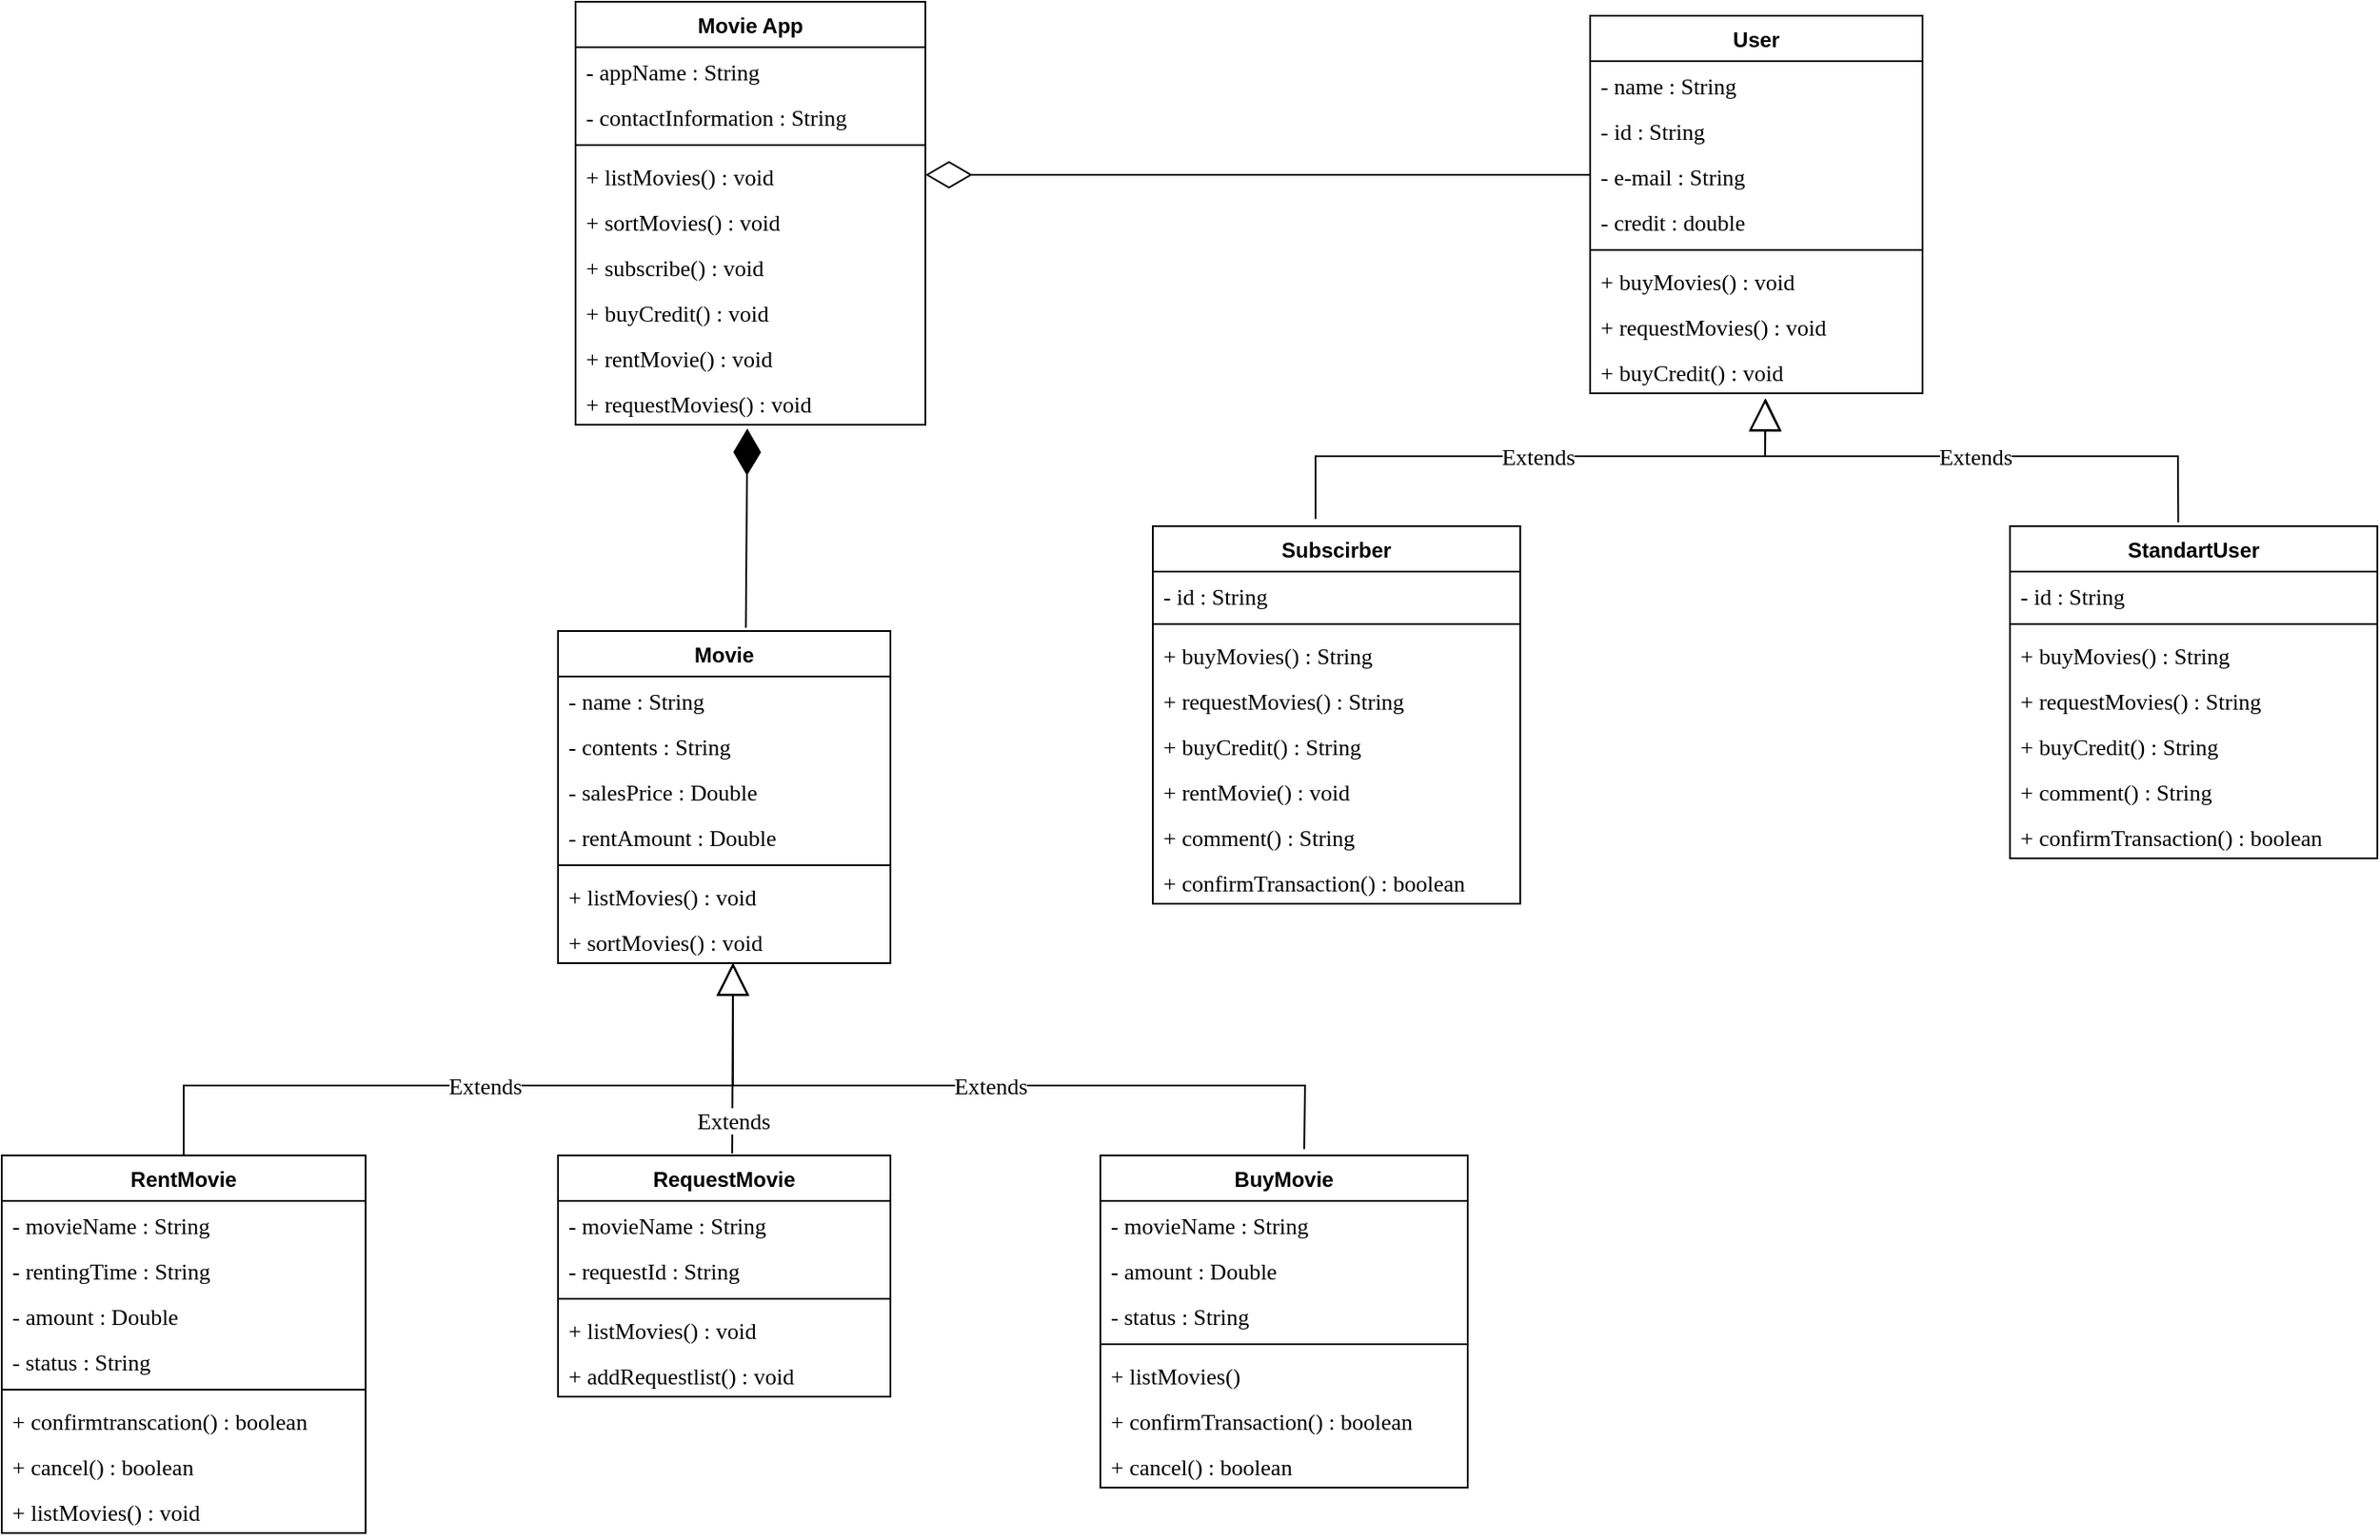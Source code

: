 <mxfile version="20.8.20" type="device"><diagram name="Sayfa -1" id="2Qghn_dvYLebTlWUlo5S"><mxGraphModel dx="2973" dy="2048" grid="1" gridSize="10" guides="1" tooltips="1" connect="1" arrows="1" fold="1" page="1" pageScale="1" pageWidth="827" pageHeight="1169" math="0" shadow="0"><root><mxCell id="0"/><mxCell id="1" parent="0"/><mxCell id="gID83_IuSNXUBSaBRHC1-1" value="Movie App" style="swimlane;fontStyle=1;align=center;verticalAlign=top;childLayout=stackLayout;horizontal=1;startSize=26;horizontalStack=0;resizeParent=1;resizeParentMax=0;resizeLast=0;collapsible=1;marginBottom=0;" vertex="1" parent="1"><mxGeometry x="-180" y="-700" width="200" height="242" as="geometry"/></mxCell><mxCell id="gID83_IuSNXUBSaBRHC1-2" value="- appName : String" style="text;strokeColor=none;fillColor=none;align=left;verticalAlign=top;spacingLeft=4;spacingRight=4;overflow=hidden;rotatable=0;points=[[0,0.5],[1,0.5]];portConstraint=eastwest;fontFamily=Comic Sans MS;fontSize=13;" vertex="1" parent="gID83_IuSNXUBSaBRHC1-1"><mxGeometry y="26" width="200" height="26" as="geometry"/></mxCell><mxCell id="gID83_IuSNXUBSaBRHC1-5" value="- contactInformation : String" style="text;strokeColor=none;fillColor=none;align=left;verticalAlign=top;spacingLeft=4;spacingRight=4;overflow=hidden;rotatable=0;points=[[0,0.5],[1,0.5]];portConstraint=eastwest;fontFamily=Comic Sans MS;fontSize=13;" vertex="1" parent="gID83_IuSNXUBSaBRHC1-1"><mxGeometry y="52" width="200" height="26" as="geometry"/></mxCell><mxCell id="gID83_IuSNXUBSaBRHC1-3" value="" style="line;strokeWidth=1;fillColor=none;align=left;verticalAlign=middle;spacingTop=-1;spacingLeft=3;spacingRight=3;rotatable=0;labelPosition=right;points=[];portConstraint=eastwest;strokeColor=inherit;" vertex="1" parent="gID83_IuSNXUBSaBRHC1-1"><mxGeometry y="78" width="200" height="8" as="geometry"/></mxCell><mxCell id="gID83_IuSNXUBSaBRHC1-6" value="+ listMovies() : void" style="text;strokeColor=none;fillColor=none;align=left;verticalAlign=top;spacingLeft=4;spacingRight=4;overflow=hidden;rotatable=0;points=[[0,0.5],[1,0.5]];portConstraint=eastwest;fontFamily=Comic Sans MS;fontSize=13;" vertex="1" parent="gID83_IuSNXUBSaBRHC1-1"><mxGeometry y="86" width="200" height="26" as="geometry"/></mxCell><mxCell id="gID83_IuSNXUBSaBRHC1-4" value="+ sortMovies() : void" style="text;strokeColor=none;fillColor=none;align=left;verticalAlign=top;spacingLeft=4;spacingRight=4;overflow=hidden;rotatable=0;points=[[0,0.5],[1,0.5]];portConstraint=eastwest;fontFamily=Comic Sans MS;fontSize=13;" vertex="1" parent="gID83_IuSNXUBSaBRHC1-1"><mxGeometry y="112" width="200" height="26" as="geometry"/></mxCell><mxCell id="gID83_IuSNXUBSaBRHC1-17" value="+ subscribe() : void" style="text;strokeColor=none;fillColor=none;align=left;verticalAlign=top;spacingLeft=4;spacingRight=4;overflow=hidden;rotatable=0;points=[[0,0.5],[1,0.5]];portConstraint=eastwest;fontFamily=Comic Sans MS;fontSize=13;" vertex="1" parent="gID83_IuSNXUBSaBRHC1-1"><mxGeometry y="138" width="200" height="26" as="geometry"/></mxCell><mxCell id="gID83_IuSNXUBSaBRHC1-7" value="+ buyCredit() : void" style="text;strokeColor=none;fillColor=none;align=left;verticalAlign=top;spacingLeft=4;spacingRight=4;overflow=hidden;rotatable=0;points=[[0,0.5],[1,0.5]];portConstraint=eastwest;fontFamily=Comic Sans MS;fontSize=13;" vertex="1" parent="gID83_IuSNXUBSaBRHC1-1"><mxGeometry y="164" width="200" height="26" as="geometry"/></mxCell><mxCell id="gID83_IuSNXUBSaBRHC1-19" value="+ rentMovie() : void" style="text;strokeColor=none;fillColor=none;align=left;verticalAlign=top;spacingLeft=4;spacingRight=4;overflow=hidden;rotatable=0;points=[[0,0.5],[1,0.5]];portConstraint=eastwest;fontFamily=Comic Sans MS;fontSize=13;" vertex="1" parent="gID83_IuSNXUBSaBRHC1-1"><mxGeometry y="190" width="200" height="26" as="geometry"/></mxCell><mxCell id="gID83_IuSNXUBSaBRHC1-18" value="+ requestMovies() : void" style="text;strokeColor=none;fillColor=none;align=left;verticalAlign=top;spacingLeft=4;spacingRight=4;overflow=hidden;rotatable=0;points=[[0,0.5],[1,0.5]];portConstraint=eastwest;fontFamily=Comic Sans MS;fontSize=13;" vertex="1" parent="gID83_IuSNXUBSaBRHC1-1"><mxGeometry y="216" width="200" height="26" as="geometry"/></mxCell><mxCell id="gID83_IuSNXUBSaBRHC1-8" value="Movie" style="swimlane;fontStyle=1;align=center;verticalAlign=top;childLayout=stackLayout;horizontal=1;startSize=26;horizontalStack=0;resizeParent=1;resizeParentMax=0;resizeLast=0;collapsible=1;marginBottom=0;" vertex="1" parent="1"><mxGeometry x="-190" y="-340" width="190" height="190" as="geometry"/></mxCell><mxCell id="gID83_IuSNXUBSaBRHC1-9" value="- name : String" style="text;strokeColor=none;fillColor=none;align=left;verticalAlign=top;spacingLeft=4;spacingRight=4;overflow=hidden;rotatable=0;points=[[0,0.5],[1,0.5]];portConstraint=eastwest;fontFamily=Comic Sans MS;fontSize=13;" vertex="1" parent="gID83_IuSNXUBSaBRHC1-8"><mxGeometry y="26" width="190" height="26" as="geometry"/></mxCell><mxCell id="gID83_IuSNXUBSaBRHC1-10" value="- contents : String" style="text;strokeColor=none;fillColor=none;align=left;verticalAlign=top;spacingLeft=4;spacingRight=4;overflow=hidden;rotatable=0;points=[[0,0.5],[1,0.5]];portConstraint=eastwest;fontFamily=Comic Sans MS;fontSize=13;" vertex="1" parent="gID83_IuSNXUBSaBRHC1-8"><mxGeometry y="52" width="190" height="26" as="geometry"/></mxCell><mxCell id="gID83_IuSNXUBSaBRHC1-15" value="- salesPrice : Double" style="text;strokeColor=none;fillColor=none;align=left;verticalAlign=top;spacingLeft=4;spacingRight=4;overflow=hidden;rotatable=0;points=[[0,0.5],[1,0.5]];portConstraint=eastwest;fontFamily=Comic Sans MS;fontSize=13;" vertex="1" parent="gID83_IuSNXUBSaBRHC1-8"><mxGeometry y="78" width="190" height="26" as="geometry"/></mxCell><mxCell id="gID83_IuSNXUBSaBRHC1-16" value="- rentAmount : Double" style="text;strokeColor=none;fillColor=none;align=left;verticalAlign=top;spacingLeft=4;spacingRight=4;overflow=hidden;rotatable=0;points=[[0,0.5],[1,0.5]];portConstraint=eastwest;fontFamily=Comic Sans MS;fontSize=13;" vertex="1" parent="gID83_IuSNXUBSaBRHC1-8"><mxGeometry y="104" width="190" height="26" as="geometry"/></mxCell><mxCell id="gID83_IuSNXUBSaBRHC1-11" value="" style="line;strokeWidth=1;fillColor=none;align=left;verticalAlign=middle;spacingTop=-1;spacingLeft=3;spacingRight=3;rotatable=0;labelPosition=right;points=[];portConstraint=eastwest;strokeColor=inherit;" vertex="1" parent="gID83_IuSNXUBSaBRHC1-8"><mxGeometry y="130" width="190" height="8" as="geometry"/></mxCell><mxCell id="gID83_IuSNXUBSaBRHC1-12" value="+ listMovies() : void" style="text;strokeColor=none;fillColor=none;align=left;verticalAlign=top;spacingLeft=4;spacingRight=4;overflow=hidden;rotatable=0;points=[[0,0.5],[1,0.5]];portConstraint=eastwest;fontFamily=Comic Sans MS;fontSize=13;" vertex="1" parent="gID83_IuSNXUBSaBRHC1-8"><mxGeometry y="138" width="190" height="26" as="geometry"/></mxCell><mxCell id="gID83_IuSNXUBSaBRHC1-13" value="+ sortMovies() : void" style="text;strokeColor=none;fillColor=none;align=left;verticalAlign=top;spacingLeft=4;spacingRight=4;overflow=hidden;rotatable=0;points=[[0,0.5],[1,0.5]];portConstraint=eastwest;fontFamily=Comic Sans MS;fontSize=13;" vertex="1" parent="gID83_IuSNXUBSaBRHC1-8"><mxGeometry y="164" width="190" height="26" as="geometry"/></mxCell><mxCell id="gID83_IuSNXUBSaBRHC1-20" value="RentMovie" style="swimlane;fontStyle=1;align=center;verticalAlign=top;childLayout=stackLayout;horizontal=1;startSize=26;horizontalStack=0;resizeParent=1;resizeParentMax=0;resizeLast=0;collapsible=1;marginBottom=0;" vertex="1" parent="1"><mxGeometry x="-508" y="-40" width="208" height="216" as="geometry"/></mxCell><mxCell id="gID83_IuSNXUBSaBRHC1-21" value="- movieName : String" style="text;strokeColor=none;fillColor=none;align=left;verticalAlign=top;spacingLeft=4;spacingRight=4;overflow=hidden;rotatable=0;points=[[0,0.5],[1,0.5]];portConstraint=eastwest;fontFamily=Comic Sans MS;fontSize=13;" vertex="1" parent="gID83_IuSNXUBSaBRHC1-20"><mxGeometry y="26" width="208" height="26" as="geometry"/></mxCell><mxCell id="gID83_IuSNXUBSaBRHC1-22" value="- rentingTime : String" style="text;strokeColor=none;fillColor=none;align=left;verticalAlign=top;spacingLeft=4;spacingRight=4;overflow=hidden;rotatable=0;points=[[0,0.5],[1,0.5]];portConstraint=eastwest;fontFamily=Comic Sans MS;fontSize=13;" vertex="1" parent="gID83_IuSNXUBSaBRHC1-20"><mxGeometry y="52" width="208" height="26" as="geometry"/></mxCell><mxCell id="gID83_IuSNXUBSaBRHC1-23" value="- amount : Double" style="text;strokeColor=none;fillColor=none;align=left;verticalAlign=top;spacingLeft=4;spacingRight=4;overflow=hidden;rotatable=0;points=[[0,0.5],[1,0.5]];portConstraint=eastwest;fontFamily=Comic Sans MS;fontSize=13;" vertex="1" parent="gID83_IuSNXUBSaBRHC1-20"><mxGeometry y="78" width="208" height="26" as="geometry"/></mxCell><mxCell id="gID83_IuSNXUBSaBRHC1-24" value="- status : String" style="text;strokeColor=none;fillColor=none;align=left;verticalAlign=top;spacingLeft=4;spacingRight=4;overflow=hidden;rotatable=0;points=[[0,0.5],[1,0.5]];portConstraint=eastwest;fontFamily=Comic Sans MS;fontSize=13;" vertex="1" parent="gID83_IuSNXUBSaBRHC1-20"><mxGeometry y="104" width="208" height="26" as="geometry"/></mxCell><mxCell id="gID83_IuSNXUBSaBRHC1-25" value="" style="line;strokeWidth=1;fillColor=none;align=left;verticalAlign=middle;spacingTop=-1;spacingLeft=3;spacingRight=3;rotatable=0;labelPosition=right;points=[];portConstraint=eastwest;strokeColor=inherit;" vertex="1" parent="gID83_IuSNXUBSaBRHC1-20"><mxGeometry y="130" width="208" height="8" as="geometry"/></mxCell><mxCell id="gID83_IuSNXUBSaBRHC1-26" value="+ confirmtranscation() : boolean" style="text;strokeColor=none;fillColor=none;align=left;verticalAlign=top;spacingLeft=4;spacingRight=4;overflow=hidden;rotatable=0;points=[[0,0.5],[1,0.5]];portConstraint=eastwest;fontFamily=Comic Sans MS;fontSize=13;" vertex="1" parent="gID83_IuSNXUBSaBRHC1-20"><mxGeometry y="138" width="208" height="26" as="geometry"/></mxCell><mxCell id="gID83_IuSNXUBSaBRHC1-27" value="+ cancel() : boolean" style="text;strokeColor=none;fillColor=none;align=left;verticalAlign=top;spacingLeft=4;spacingRight=4;overflow=hidden;rotatable=0;points=[[0,0.5],[1,0.5]];portConstraint=eastwest;fontFamily=Comic Sans MS;fontSize=13;" vertex="1" parent="gID83_IuSNXUBSaBRHC1-20"><mxGeometry y="164" width="208" height="26" as="geometry"/></mxCell><mxCell id="gID83_IuSNXUBSaBRHC1-44" value="+ listMovies() : void" style="text;strokeColor=none;fillColor=none;align=left;verticalAlign=top;spacingLeft=4;spacingRight=4;overflow=hidden;rotatable=0;points=[[0,0.5],[1,0.5]];portConstraint=eastwest;fontFamily=Comic Sans MS;fontSize=13;" vertex="1" parent="gID83_IuSNXUBSaBRHC1-20"><mxGeometry y="190" width="208" height="26" as="geometry"/></mxCell><mxCell id="gID83_IuSNXUBSaBRHC1-28" value="RequestMovie" style="swimlane;fontStyle=1;align=center;verticalAlign=top;childLayout=stackLayout;horizontal=1;startSize=26;horizontalStack=0;resizeParent=1;resizeParentMax=0;resizeLast=0;collapsible=1;marginBottom=0;" vertex="1" parent="1"><mxGeometry x="-190" y="-40" width="190" height="138" as="geometry"/></mxCell><mxCell id="gID83_IuSNXUBSaBRHC1-29" value="- movieName : String" style="text;strokeColor=none;fillColor=none;align=left;verticalAlign=top;spacingLeft=4;spacingRight=4;overflow=hidden;rotatable=0;points=[[0,0.5],[1,0.5]];portConstraint=eastwest;fontFamily=Comic Sans MS;fontSize=13;" vertex="1" parent="gID83_IuSNXUBSaBRHC1-28"><mxGeometry y="26" width="190" height="26" as="geometry"/></mxCell><mxCell id="gID83_IuSNXUBSaBRHC1-30" value="- requestId : String" style="text;strokeColor=none;fillColor=none;align=left;verticalAlign=top;spacingLeft=4;spacingRight=4;overflow=hidden;rotatable=0;points=[[0,0.5],[1,0.5]];portConstraint=eastwest;fontFamily=Comic Sans MS;fontSize=13;" vertex="1" parent="gID83_IuSNXUBSaBRHC1-28"><mxGeometry y="52" width="190" height="26" as="geometry"/></mxCell><mxCell id="gID83_IuSNXUBSaBRHC1-33" value="" style="line;strokeWidth=1;fillColor=none;align=left;verticalAlign=middle;spacingTop=-1;spacingLeft=3;spacingRight=3;rotatable=0;labelPosition=right;points=[];portConstraint=eastwest;strokeColor=inherit;" vertex="1" parent="gID83_IuSNXUBSaBRHC1-28"><mxGeometry y="78" width="190" height="8" as="geometry"/></mxCell><mxCell id="gID83_IuSNXUBSaBRHC1-34" value="+ listMovies() : void" style="text;strokeColor=none;fillColor=none;align=left;verticalAlign=top;spacingLeft=4;spacingRight=4;overflow=hidden;rotatable=0;points=[[0,0.5],[1,0.5]];portConstraint=eastwest;fontFamily=Comic Sans MS;fontSize=13;" vertex="1" parent="gID83_IuSNXUBSaBRHC1-28"><mxGeometry y="86" width="190" height="26" as="geometry"/></mxCell><mxCell id="gID83_IuSNXUBSaBRHC1-35" value="+ addRequestlist() : void" style="text;strokeColor=none;fillColor=none;align=left;verticalAlign=top;spacingLeft=4;spacingRight=4;overflow=hidden;rotatable=0;points=[[0,0.5],[1,0.5]];portConstraint=eastwest;fontFamily=Comic Sans MS;fontSize=13;" vertex="1" parent="gID83_IuSNXUBSaBRHC1-28"><mxGeometry y="112" width="190" height="26" as="geometry"/></mxCell><mxCell id="gID83_IuSNXUBSaBRHC1-36" value="BuyMovie" style="swimlane;fontStyle=1;align=center;verticalAlign=top;childLayout=stackLayout;horizontal=1;startSize=26;horizontalStack=0;resizeParent=1;resizeParentMax=0;resizeLast=0;collapsible=1;marginBottom=0;" vertex="1" parent="1"><mxGeometry x="120" y="-40" width="210" height="190" as="geometry"/></mxCell><mxCell id="gID83_IuSNXUBSaBRHC1-37" value="- movieName : String" style="text;strokeColor=none;fillColor=none;align=left;verticalAlign=top;spacingLeft=4;spacingRight=4;overflow=hidden;rotatable=0;points=[[0,0.5],[1,0.5]];portConstraint=eastwest;fontFamily=Comic Sans MS;fontSize=13;" vertex="1" parent="gID83_IuSNXUBSaBRHC1-36"><mxGeometry y="26" width="210" height="26" as="geometry"/></mxCell><mxCell id="gID83_IuSNXUBSaBRHC1-38" value="- amount : Double" style="text;strokeColor=none;fillColor=none;align=left;verticalAlign=top;spacingLeft=4;spacingRight=4;overflow=hidden;rotatable=0;points=[[0,0.5],[1,0.5]];portConstraint=eastwest;fontFamily=Comic Sans MS;fontSize=13;" vertex="1" parent="gID83_IuSNXUBSaBRHC1-36"><mxGeometry y="52" width="210" height="26" as="geometry"/></mxCell><mxCell id="gID83_IuSNXUBSaBRHC1-39" value="- status : String" style="text;strokeColor=none;fillColor=none;align=left;verticalAlign=top;spacingLeft=4;spacingRight=4;overflow=hidden;rotatable=0;points=[[0,0.5],[1,0.5]];portConstraint=eastwest;fontFamily=Comic Sans MS;fontSize=13;" vertex="1" parent="gID83_IuSNXUBSaBRHC1-36"><mxGeometry y="78" width="210" height="26" as="geometry"/></mxCell><mxCell id="gID83_IuSNXUBSaBRHC1-41" value="" style="line;strokeWidth=1;fillColor=none;align=left;verticalAlign=middle;spacingTop=-1;spacingLeft=3;spacingRight=3;rotatable=0;labelPosition=right;points=[];portConstraint=eastwest;strokeColor=inherit;" vertex="1" parent="gID83_IuSNXUBSaBRHC1-36"><mxGeometry y="104" width="210" height="8" as="geometry"/></mxCell><mxCell id="gID83_IuSNXUBSaBRHC1-42" value="+ listMovies()" style="text;strokeColor=none;fillColor=none;align=left;verticalAlign=top;spacingLeft=4;spacingRight=4;overflow=hidden;rotatable=0;points=[[0,0.5],[1,0.5]];portConstraint=eastwest;fontFamily=Comic Sans MS;fontSize=13;" vertex="1" parent="gID83_IuSNXUBSaBRHC1-36"><mxGeometry y="112" width="210" height="26" as="geometry"/></mxCell><mxCell id="gID83_IuSNXUBSaBRHC1-43" value="+ confirmTransaction() : boolean" style="text;strokeColor=none;fillColor=none;align=left;verticalAlign=top;spacingLeft=4;spacingRight=4;overflow=hidden;rotatable=0;points=[[0,0.5],[1,0.5]];portConstraint=eastwest;fontFamily=Comic Sans MS;fontSize=13;" vertex="1" parent="gID83_IuSNXUBSaBRHC1-36"><mxGeometry y="138" width="210" height="26" as="geometry"/></mxCell><mxCell id="gID83_IuSNXUBSaBRHC1-45" value="+ cancel() : boolean" style="text;strokeColor=none;fillColor=none;align=left;verticalAlign=top;spacingLeft=4;spacingRight=4;overflow=hidden;rotatable=0;points=[[0,0.5],[1,0.5]];portConstraint=eastwest;fontFamily=Comic Sans MS;fontSize=13;" vertex="1" parent="gID83_IuSNXUBSaBRHC1-36"><mxGeometry y="164" width="210" height="26" as="geometry"/></mxCell><mxCell id="gID83_IuSNXUBSaBRHC1-46" value="Extends" style="endArrow=block;endSize=16;endFill=0;html=1;rounded=0;fontFamily=Comic Sans MS;fontSize=13;exitX=0.5;exitY=0;exitDx=0;exitDy=0;" edge="1" parent="1" source="gID83_IuSNXUBSaBRHC1-20"><mxGeometry width="160" relative="1" as="geometry"><mxPoint x="-413" y="-80" as="sourcePoint"/><mxPoint x="-90" y="-150" as="targetPoint"/><Array as="points"><mxPoint x="-404" y="-80"/><mxPoint x="-90" y="-80"/></Array></mxGeometry></mxCell><mxCell id="gID83_IuSNXUBSaBRHC1-47" value="Extends" style="endArrow=block;endSize=16;endFill=0;html=1;rounded=0;fontFamily=Comic Sans MS;fontSize=13;exitX=0.524;exitY=-0.008;exitDx=0;exitDy=0;exitPerimeter=0;" edge="1" parent="1" source="gID83_IuSNXUBSaBRHC1-28"><mxGeometry x="-0.653" width="160" relative="1" as="geometry"><mxPoint x="-70" y="-60" as="sourcePoint"/><mxPoint x="-90" y="-150" as="targetPoint"/><mxPoint as="offset"/></mxGeometry></mxCell><mxCell id="gID83_IuSNXUBSaBRHC1-48" value="Extends" style="endArrow=block;endSize=16;endFill=0;html=1;rounded=0;fontFamily=Comic Sans MS;fontSize=13;exitX=0.555;exitY=-0.019;exitDx=0;exitDy=0;exitPerimeter=0;" edge="1" parent="1" source="gID83_IuSNXUBSaBRHC1-36"><mxGeometry width="160" relative="1" as="geometry"><mxPoint x="20" y="-130" as="sourcePoint"/><mxPoint x="-90" y="-150" as="targetPoint"/><Array as="points"><mxPoint x="237" y="-80"/><mxPoint x="-90" y="-80"/></Array></mxGeometry></mxCell><mxCell id="gID83_IuSNXUBSaBRHC1-53" value="User" style="swimlane;fontStyle=1;align=center;verticalAlign=top;childLayout=stackLayout;horizontal=1;startSize=26;horizontalStack=0;resizeParent=1;resizeParentMax=0;resizeLast=0;collapsible=1;marginBottom=0;" vertex="1" parent="1"><mxGeometry x="400" y="-692" width="190" height="216" as="geometry"/></mxCell><mxCell id="gID83_IuSNXUBSaBRHC1-54" value="- name : String" style="text;strokeColor=none;fillColor=none;align=left;verticalAlign=top;spacingLeft=4;spacingRight=4;overflow=hidden;rotatable=0;points=[[0,0.5],[1,0.5]];portConstraint=eastwest;fontFamily=Comic Sans MS;fontSize=13;" vertex="1" parent="gID83_IuSNXUBSaBRHC1-53"><mxGeometry y="26" width="190" height="26" as="geometry"/></mxCell><mxCell id="gID83_IuSNXUBSaBRHC1-55" value="- id : String" style="text;strokeColor=none;fillColor=none;align=left;verticalAlign=top;spacingLeft=4;spacingRight=4;overflow=hidden;rotatable=0;points=[[0,0.5],[1,0.5]];portConstraint=eastwest;fontFamily=Comic Sans MS;fontSize=13;" vertex="1" parent="gID83_IuSNXUBSaBRHC1-53"><mxGeometry y="52" width="190" height="26" as="geometry"/></mxCell><mxCell id="gID83_IuSNXUBSaBRHC1-56" value="- e-mail : String" style="text;strokeColor=none;fillColor=none;align=left;verticalAlign=top;spacingLeft=4;spacingRight=4;overflow=hidden;rotatable=0;points=[[0,0.5],[1,0.5]];portConstraint=eastwest;fontFamily=Comic Sans MS;fontSize=13;" vertex="1" parent="gID83_IuSNXUBSaBRHC1-53"><mxGeometry y="78" width="190" height="26" as="geometry"/></mxCell><mxCell id="gID83_IuSNXUBSaBRHC1-57" value="- credit : double" style="text;strokeColor=none;fillColor=none;align=left;verticalAlign=top;spacingLeft=4;spacingRight=4;overflow=hidden;rotatable=0;points=[[0,0.5],[1,0.5]];portConstraint=eastwest;fontFamily=Comic Sans MS;fontSize=13;" vertex="1" parent="gID83_IuSNXUBSaBRHC1-53"><mxGeometry y="104" width="190" height="26" as="geometry"/></mxCell><mxCell id="gID83_IuSNXUBSaBRHC1-58" value="" style="line;strokeWidth=1;fillColor=none;align=left;verticalAlign=middle;spacingTop=-1;spacingLeft=3;spacingRight=3;rotatable=0;labelPosition=right;points=[];portConstraint=eastwest;strokeColor=inherit;" vertex="1" parent="gID83_IuSNXUBSaBRHC1-53"><mxGeometry y="130" width="190" height="8" as="geometry"/></mxCell><mxCell id="gID83_IuSNXUBSaBRHC1-59" value="+ buyMovies() : void" style="text;strokeColor=none;fillColor=none;align=left;verticalAlign=top;spacingLeft=4;spacingRight=4;overflow=hidden;rotatable=0;points=[[0,0.5],[1,0.5]];portConstraint=eastwest;fontFamily=Comic Sans MS;fontSize=13;" vertex="1" parent="gID83_IuSNXUBSaBRHC1-53"><mxGeometry y="138" width="190" height="26" as="geometry"/></mxCell><mxCell id="gID83_IuSNXUBSaBRHC1-61" value="+ requestMovies() : void" style="text;strokeColor=none;fillColor=none;align=left;verticalAlign=top;spacingLeft=4;spacingRight=4;overflow=hidden;rotatable=0;points=[[0,0.5],[1,0.5]];portConstraint=eastwest;fontFamily=Comic Sans MS;fontSize=13;" vertex="1" parent="gID83_IuSNXUBSaBRHC1-53"><mxGeometry y="164" width="190" height="26" as="geometry"/></mxCell><mxCell id="gID83_IuSNXUBSaBRHC1-60" value="+ buyCredit() : void" style="text;strokeColor=none;fillColor=none;align=left;verticalAlign=top;spacingLeft=4;spacingRight=4;overflow=hidden;rotatable=0;points=[[0,0.5],[1,0.5]];portConstraint=eastwest;fontFamily=Comic Sans MS;fontSize=13;" vertex="1" parent="gID83_IuSNXUBSaBRHC1-53"><mxGeometry y="190" width="190" height="26" as="geometry"/></mxCell><mxCell id="gID83_IuSNXUBSaBRHC1-62" value="Subscirber" style="swimlane;fontStyle=1;align=center;verticalAlign=top;childLayout=stackLayout;horizontal=1;startSize=26;horizontalStack=0;resizeParent=1;resizeParentMax=0;resizeLast=0;collapsible=1;marginBottom=0;" vertex="1" parent="1"><mxGeometry x="150" y="-400" width="210" height="216" as="geometry"/></mxCell><mxCell id="gID83_IuSNXUBSaBRHC1-64" value="- id : String" style="text;strokeColor=none;fillColor=none;align=left;verticalAlign=top;spacingLeft=4;spacingRight=4;overflow=hidden;rotatable=0;points=[[0,0.5],[1,0.5]];portConstraint=eastwest;fontFamily=Comic Sans MS;fontSize=13;" vertex="1" parent="gID83_IuSNXUBSaBRHC1-62"><mxGeometry y="26" width="210" height="26" as="geometry"/></mxCell><mxCell id="gID83_IuSNXUBSaBRHC1-67" value="" style="line;strokeWidth=1;fillColor=none;align=left;verticalAlign=middle;spacingTop=-1;spacingLeft=3;spacingRight=3;rotatable=0;labelPosition=right;points=[];portConstraint=eastwest;strokeColor=inherit;" vertex="1" parent="gID83_IuSNXUBSaBRHC1-62"><mxGeometry y="52" width="210" height="8" as="geometry"/></mxCell><mxCell id="gID83_IuSNXUBSaBRHC1-68" value="+ buyMovies() : String" style="text;strokeColor=none;fillColor=none;align=left;verticalAlign=top;spacingLeft=4;spacingRight=4;overflow=hidden;rotatable=0;points=[[0,0.5],[1,0.5]];portConstraint=eastwest;fontFamily=Comic Sans MS;fontSize=13;" vertex="1" parent="gID83_IuSNXUBSaBRHC1-62"><mxGeometry y="60" width="210" height="26" as="geometry"/></mxCell><mxCell id="gID83_IuSNXUBSaBRHC1-69" value="+ requestMovies() : String" style="text;strokeColor=none;fillColor=none;align=left;verticalAlign=top;spacingLeft=4;spacingRight=4;overflow=hidden;rotatable=0;points=[[0,0.5],[1,0.5]];portConstraint=eastwest;fontFamily=Comic Sans MS;fontSize=13;" vertex="1" parent="gID83_IuSNXUBSaBRHC1-62"><mxGeometry y="86" width="210" height="26" as="geometry"/></mxCell><mxCell id="gID83_IuSNXUBSaBRHC1-71" value="+ buyCredit() : String" style="text;strokeColor=none;fillColor=none;align=left;verticalAlign=top;spacingLeft=4;spacingRight=4;overflow=hidden;rotatable=0;points=[[0,0.5],[1,0.5]];portConstraint=eastwest;fontFamily=Comic Sans MS;fontSize=13;" vertex="1" parent="gID83_IuSNXUBSaBRHC1-62"><mxGeometry y="112" width="210" height="26" as="geometry"/></mxCell><mxCell id="gID83_IuSNXUBSaBRHC1-72" value="+ rentMovie() : void" style="text;strokeColor=none;fillColor=none;align=left;verticalAlign=top;spacingLeft=4;spacingRight=4;overflow=hidden;rotatable=0;points=[[0,0.5],[1,0.5]];portConstraint=eastwest;fontFamily=Comic Sans MS;fontSize=13;" vertex="1" parent="gID83_IuSNXUBSaBRHC1-62"><mxGeometry y="138" width="210" height="26" as="geometry"/></mxCell><mxCell id="gID83_IuSNXUBSaBRHC1-70" value="+ comment() : String" style="text;strokeColor=none;fillColor=none;align=left;verticalAlign=top;spacingLeft=4;spacingRight=4;overflow=hidden;rotatable=0;points=[[0,0.5],[1,0.5]];portConstraint=eastwest;fontFamily=Comic Sans MS;fontSize=13;" vertex="1" parent="gID83_IuSNXUBSaBRHC1-62"><mxGeometry y="164" width="210" height="26" as="geometry"/></mxCell><mxCell id="gID83_IuSNXUBSaBRHC1-73" value="+ confirmTransaction() : boolean" style="text;strokeColor=none;fillColor=none;align=left;verticalAlign=top;spacingLeft=4;spacingRight=4;overflow=hidden;rotatable=0;points=[[0,0.5],[1,0.5]];portConstraint=eastwest;fontFamily=Comic Sans MS;fontSize=13;" vertex="1" parent="gID83_IuSNXUBSaBRHC1-62"><mxGeometry y="190" width="210" height="26" as="geometry"/></mxCell><mxCell id="gID83_IuSNXUBSaBRHC1-74" value="StandartUser" style="swimlane;fontStyle=1;align=center;verticalAlign=top;childLayout=stackLayout;horizontal=1;startSize=26;horizontalStack=0;resizeParent=1;resizeParentMax=0;resizeLast=0;collapsible=1;marginBottom=0;" vertex="1" parent="1"><mxGeometry x="640" y="-400" width="210" height="190" as="geometry"/></mxCell><mxCell id="gID83_IuSNXUBSaBRHC1-75" value="- id : String" style="text;strokeColor=none;fillColor=none;align=left;verticalAlign=top;spacingLeft=4;spacingRight=4;overflow=hidden;rotatable=0;points=[[0,0.5],[1,0.5]];portConstraint=eastwest;fontFamily=Comic Sans MS;fontSize=13;" vertex="1" parent="gID83_IuSNXUBSaBRHC1-74"><mxGeometry y="26" width="210" height="26" as="geometry"/></mxCell><mxCell id="gID83_IuSNXUBSaBRHC1-76" value="" style="line;strokeWidth=1;fillColor=none;align=left;verticalAlign=middle;spacingTop=-1;spacingLeft=3;spacingRight=3;rotatable=0;labelPosition=right;points=[];portConstraint=eastwest;strokeColor=inherit;" vertex="1" parent="gID83_IuSNXUBSaBRHC1-74"><mxGeometry y="52" width="210" height="8" as="geometry"/></mxCell><mxCell id="gID83_IuSNXUBSaBRHC1-77" value="+ buyMovies() : String" style="text;strokeColor=none;fillColor=none;align=left;verticalAlign=top;spacingLeft=4;spacingRight=4;overflow=hidden;rotatable=0;points=[[0,0.5],[1,0.5]];portConstraint=eastwest;fontFamily=Comic Sans MS;fontSize=13;" vertex="1" parent="gID83_IuSNXUBSaBRHC1-74"><mxGeometry y="60" width="210" height="26" as="geometry"/></mxCell><mxCell id="gID83_IuSNXUBSaBRHC1-78" value="+ requestMovies() : String" style="text;strokeColor=none;fillColor=none;align=left;verticalAlign=top;spacingLeft=4;spacingRight=4;overflow=hidden;rotatable=0;points=[[0,0.5],[1,0.5]];portConstraint=eastwest;fontFamily=Comic Sans MS;fontSize=13;" vertex="1" parent="gID83_IuSNXUBSaBRHC1-74"><mxGeometry y="86" width="210" height="26" as="geometry"/></mxCell><mxCell id="gID83_IuSNXUBSaBRHC1-79" value="+ buyCredit() : String" style="text;strokeColor=none;fillColor=none;align=left;verticalAlign=top;spacingLeft=4;spacingRight=4;overflow=hidden;rotatable=0;points=[[0,0.5],[1,0.5]];portConstraint=eastwest;fontFamily=Comic Sans MS;fontSize=13;" vertex="1" parent="gID83_IuSNXUBSaBRHC1-74"><mxGeometry y="112" width="210" height="26" as="geometry"/></mxCell><mxCell id="gID83_IuSNXUBSaBRHC1-81" value="+ comment() : String" style="text;strokeColor=none;fillColor=none;align=left;verticalAlign=top;spacingLeft=4;spacingRight=4;overflow=hidden;rotatable=0;points=[[0,0.5],[1,0.5]];portConstraint=eastwest;fontFamily=Comic Sans MS;fontSize=13;" vertex="1" parent="gID83_IuSNXUBSaBRHC1-74"><mxGeometry y="138" width="210" height="26" as="geometry"/></mxCell><mxCell id="gID83_IuSNXUBSaBRHC1-82" value="+ confirmTransaction() : boolean" style="text;strokeColor=none;fillColor=none;align=left;verticalAlign=top;spacingLeft=4;spacingRight=4;overflow=hidden;rotatable=0;points=[[0,0.5],[1,0.5]];portConstraint=eastwest;fontFamily=Comic Sans MS;fontSize=13;" vertex="1" parent="gID83_IuSNXUBSaBRHC1-74"><mxGeometry y="164" width="210" height="26" as="geometry"/></mxCell><mxCell id="gID83_IuSNXUBSaBRHC1-83" value="Extends" style="endArrow=block;endSize=16;endFill=0;html=1;rounded=0;fontFamily=Comic Sans MS;fontSize=13;exitX=0.443;exitY=-0.019;exitDx=0;exitDy=0;exitPerimeter=0;entryX=0.526;entryY=1.124;entryDx=0;entryDy=0;entryPerimeter=0;" edge="1" parent="1" source="gID83_IuSNXUBSaBRHC1-62" target="gID83_IuSNXUBSaBRHC1-60"><mxGeometry width="160" relative="1" as="geometry"><mxPoint x="240" y="-440" as="sourcePoint"/><mxPoint x="500" y="-470" as="targetPoint"/><Array as="points"><mxPoint x="243" y="-440"/><mxPoint x="500" y="-440"/></Array></mxGeometry></mxCell><mxCell id="gID83_IuSNXUBSaBRHC1-84" value="Extends" style="endArrow=block;endSize=16;endFill=0;html=1;rounded=0;fontFamily=Comic Sans MS;fontSize=13;exitX=0.458;exitY=-0.011;exitDx=0;exitDy=0;exitPerimeter=0;entryX=0.528;entryY=1.111;entryDx=0;entryDy=0;entryPerimeter=0;" edge="1" parent="1" source="gID83_IuSNXUBSaBRHC1-74" target="gID83_IuSNXUBSaBRHC1-60"><mxGeometry width="160" relative="1" as="geometry"><mxPoint x="570" y="-450" as="sourcePoint"/><mxPoint x="500" y="-470" as="targetPoint"/><Array as="points"><mxPoint x="736" y="-440"/><mxPoint x="500" y="-440"/></Array></mxGeometry></mxCell><mxCell id="gID83_IuSNXUBSaBRHC1-85" value="" style="endArrow=diamondThin;endFill=1;endSize=24;html=1;rounded=0;fontFamily=Comic Sans MS;fontSize=13;entryX=0.491;entryY=1.084;entryDx=0;entryDy=0;entryPerimeter=0;exitX=0.565;exitY=-0.01;exitDx=0;exitDy=0;exitPerimeter=0;" edge="1" parent="1" source="gID83_IuSNXUBSaBRHC1-8" target="gID83_IuSNXUBSaBRHC1-18"><mxGeometry width="160" relative="1" as="geometry"><mxPoint x="-90" y="-390" as="sourcePoint"/><mxPoint x="70" y="-390" as="targetPoint"/></mxGeometry></mxCell><mxCell id="gID83_IuSNXUBSaBRHC1-86" value="" style="endArrow=diamondThin;endFill=0;endSize=24;html=1;rounded=0;fontFamily=Comic Sans MS;fontSize=13;entryX=1;entryY=0.5;entryDx=0;entryDy=0;exitX=0;exitY=0.5;exitDx=0;exitDy=0;" edge="1" parent="1" source="gID83_IuSNXUBSaBRHC1-56" target="gID83_IuSNXUBSaBRHC1-6"><mxGeometry width="160" relative="1" as="geometry"><mxPoint x="140" y="-584" as="sourcePoint"/><mxPoint x="300" y="-584" as="targetPoint"/></mxGeometry></mxCell></root></mxGraphModel></diagram></mxfile>